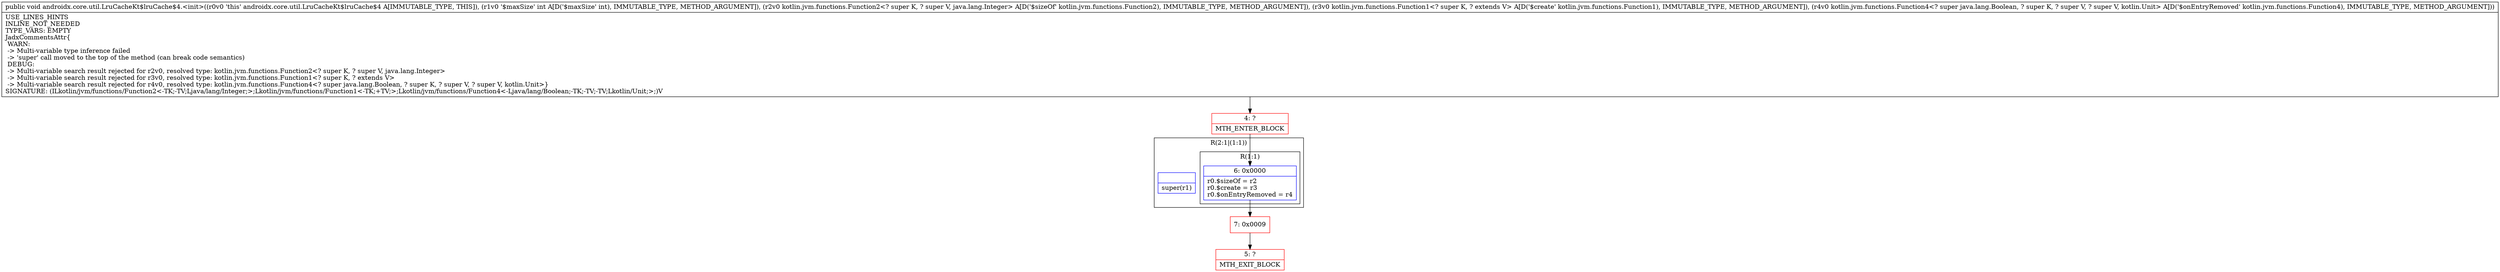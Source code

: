 digraph "CFG forandroidx.core.util.LruCacheKt$lruCache$4.\<init\>(ILkotlin\/jvm\/functions\/Function2;Lkotlin\/jvm\/functions\/Function1;Lkotlin\/jvm\/functions\/Function4;)V" {
subgraph cluster_Region_1208138184 {
label = "R(2:1|(1:1))";
node [shape=record,color=blue];
Node_InsnContainer_847624112 [shape=record,label="{|super(r1)\l}"];
subgraph cluster_Region_640721647 {
label = "R(1:1)";
node [shape=record,color=blue];
Node_6 [shape=record,label="{6\:\ 0x0000|r0.$sizeOf = r2\lr0.$create = r3\lr0.$onEntryRemoved = r4\l}"];
}
}
Node_4 [shape=record,color=red,label="{4\:\ ?|MTH_ENTER_BLOCK\l}"];
Node_7 [shape=record,color=red,label="{7\:\ 0x0009}"];
Node_5 [shape=record,color=red,label="{5\:\ ?|MTH_EXIT_BLOCK\l}"];
MethodNode[shape=record,label="{public void androidx.core.util.LruCacheKt$lruCache$4.\<init\>((r0v0 'this' androidx.core.util.LruCacheKt$lruCache$4 A[IMMUTABLE_TYPE, THIS]), (r1v0 '$maxSize' int A[D('$maxSize' int), IMMUTABLE_TYPE, METHOD_ARGUMENT]), (r2v0 kotlin.jvm.functions.Function2\<? super K, ? super V, java.lang.Integer\> A[D('$sizeOf' kotlin.jvm.functions.Function2), IMMUTABLE_TYPE, METHOD_ARGUMENT]), (r3v0 kotlin.jvm.functions.Function1\<? super K, ? extends V\> A[D('$create' kotlin.jvm.functions.Function1), IMMUTABLE_TYPE, METHOD_ARGUMENT]), (r4v0 kotlin.jvm.functions.Function4\<? super java.lang.Boolean, ? super K, ? super V, ? super V, kotlin.Unit\> A[D('$onEntryRemoved' kotlin.jvm.functions.Function4), IMMUTABLE_TYPE, METHOD_ARGUMENT]))  | USE_LINES_HINTS\lINLINE_NOT_NEEDED\lTYPE_VARS: EMPTY\lJadxCommentsAttr\{\l WARN: \l \-\> Multi\-variable type inference failed\l \-\> 'super' call moved to the top of the method (can break code semantics)\l DEBUG: \l \-\> Multi\-variable search result rejected for r2v0, resolved type: kotlin.jvm.functions.Function2\<? super K, ? super V, java.lang.Integer\>\l \-\> Multi\-variable search result rejected for r3v0, resolved type: kotlin.jvm.functions.Function1\<? super K, ? extends V\>\l \-\> Multi\-variable search result rejected for r4v0, resolved type: kotlin.jvm.functions.Function4\<? super java.lang.Boolean, ? super K, ? super V, ? super V, kotlin.Unit\>\}\lSIGNATURE: (ILkotlin\/jvm\/functions\/Function2\<\-TK;\-TV;Ljava\/lang\/Integer;\>;Lkotlin\/jvm\/functions\/Function1\<\-TK;+TV;\>;Lkotlin\/jvm\/functions\/Function4\<\-Ljava\/lang\/Boolean;\-TK;\-TV;\-TV;Lkotlin\/Unit;\>;)V\l}"];
MethodNode -> Node_4;Node_6 -> Node_7;
Node_4 -> Node_6;
Node_7 -> Node_5;
}

